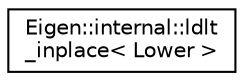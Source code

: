 digraph "Graphical Class Hierarchy"
{
  edge [fontname="Helvetica",fontsize="10",labelfontname="Helvetica",labelfontsize="10"];
  node [fontname="Helvetica",fontsize="10",shape=record];
  rankdir="LR";
  Node1 [label="Eigen::internal::ldlt\l_inplace\< Lower \>",height=0.2,width=0.4,color="black", fillcolor="white", style="filled",URL="$struct_eigen_1_1internal_1_1ldlt__inplace_3_01_lower_01_4.html"];
}
